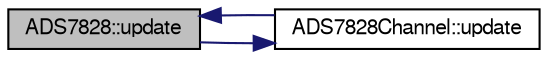 digraph "ADS7828::update"
{
  edge [fontname="FreeSans",fontsize="10",labelfontname="FreeSans",labelfontsize="10"];
  node [fontname="FreeSans",fontsize="10",shape=record];
  rankdir="LR";
  Node28 [label="ADS7828::update",height=0.2,width=0.4,color="black", fillcolor="grey75", style="filled", fontcolor="black"];
  Node28 -> Node29 [color="midnightblue",fontsize="10",style="solid",fontname="FreeSans"];
  Node29 [label="ADS7828Channel::update",height=0.2,width=0.4,color="black", fillcolor="white", style="filled",URL="$class_a_d_s7828_channel.html#a19e8ecf99f6c3847c7f26cf2157758b6",tooltip="Initiate A/D conversion, read data, update moving average for channel object. "];
  Node29 -> Node28 [color="midnightblue",fontsize="10",style="solid",fontname="FreeSans"];
}
